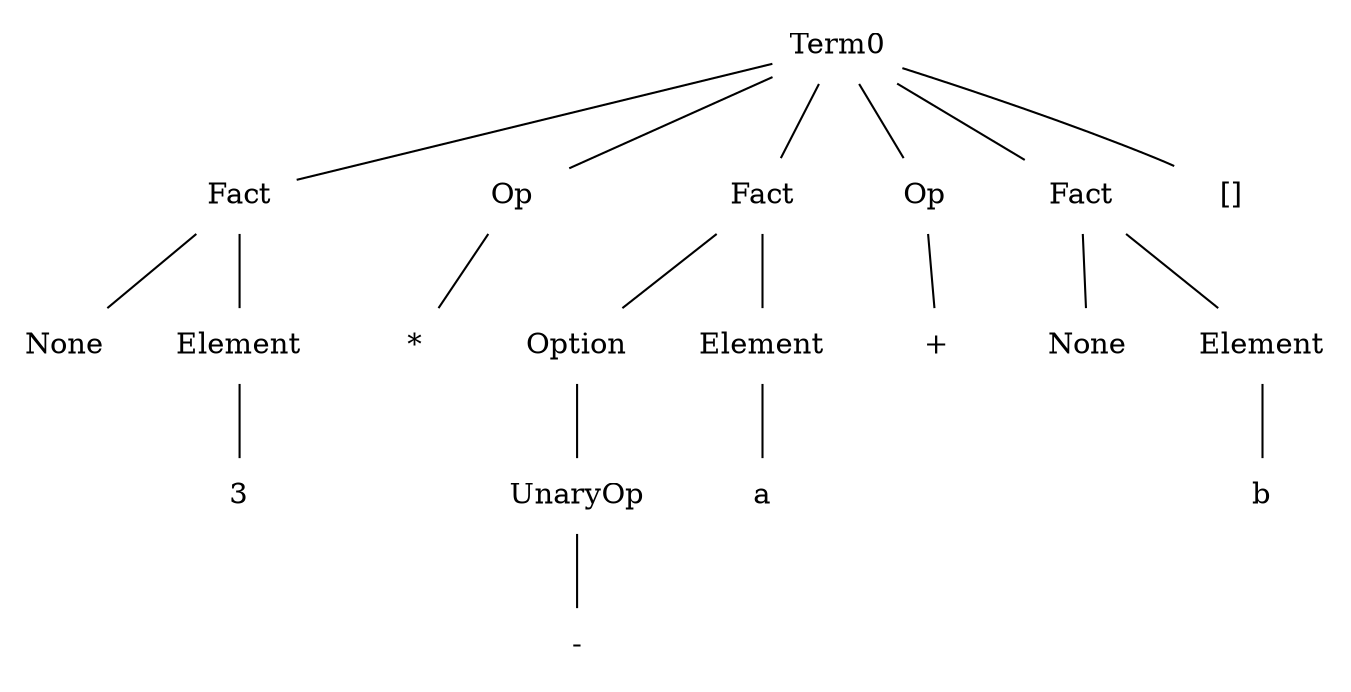 



graph hopeful { 
node [shape="plaintext"];
Term0;
Term0[label="Term"];
Term0 -- Fact1;
Fact1[label="Fact"];
Fact1 -- Option52;
Option52[label="None"];
Fact1[label="Fact"];
Fact1 -- Element3;
Element3[label="Element"];
Element3 -- Element33_med0;
Element33_med0[label="3"];
Term0[label="Term"];
Term0 -- Op5;
Op5[label="Op"];
Op5 -- Op55_med1;
Op55_med1[label="*"];
Term0[label="Term0"];
Term0 -- Fact6;
Fact6[label="Fact"];
Fact6 -- Option47;
Option47[label="Option"];
Option47 -- UnaryOp8;
UnaryOp8[label="UnaryOp"];
UnaryOp8 -- UnaryOp88_med0;
UnaryOp88_med0[label="-"];
Fact6[label="Fact"];
Fact6 -- Element9;
Element9[label="Element"];
Element9 -- Element99_med1;
Element99_med1[label="a"];
Term0[label="Term0"];
Term0 -- Op11;
Op11[label="Op"];
Op11 -- Op1111_med0;
Op1111_med0[label="+"];
Term0[label="Term0"];
Term0 -- Fact12;
Fact12[label="Fact"];
Fact12 -- Option513;
Option513[label="None"];
Fact12[label="Fact"];
Fact12 -- Element14;
Element14[label="Element"];
Element14 -- Element1414_med1;
Element1414_med1[label="b"];
Term0[label="Term0"];
Term0 -- Term015_med0;
Term015_med0[label="[]"];
}


